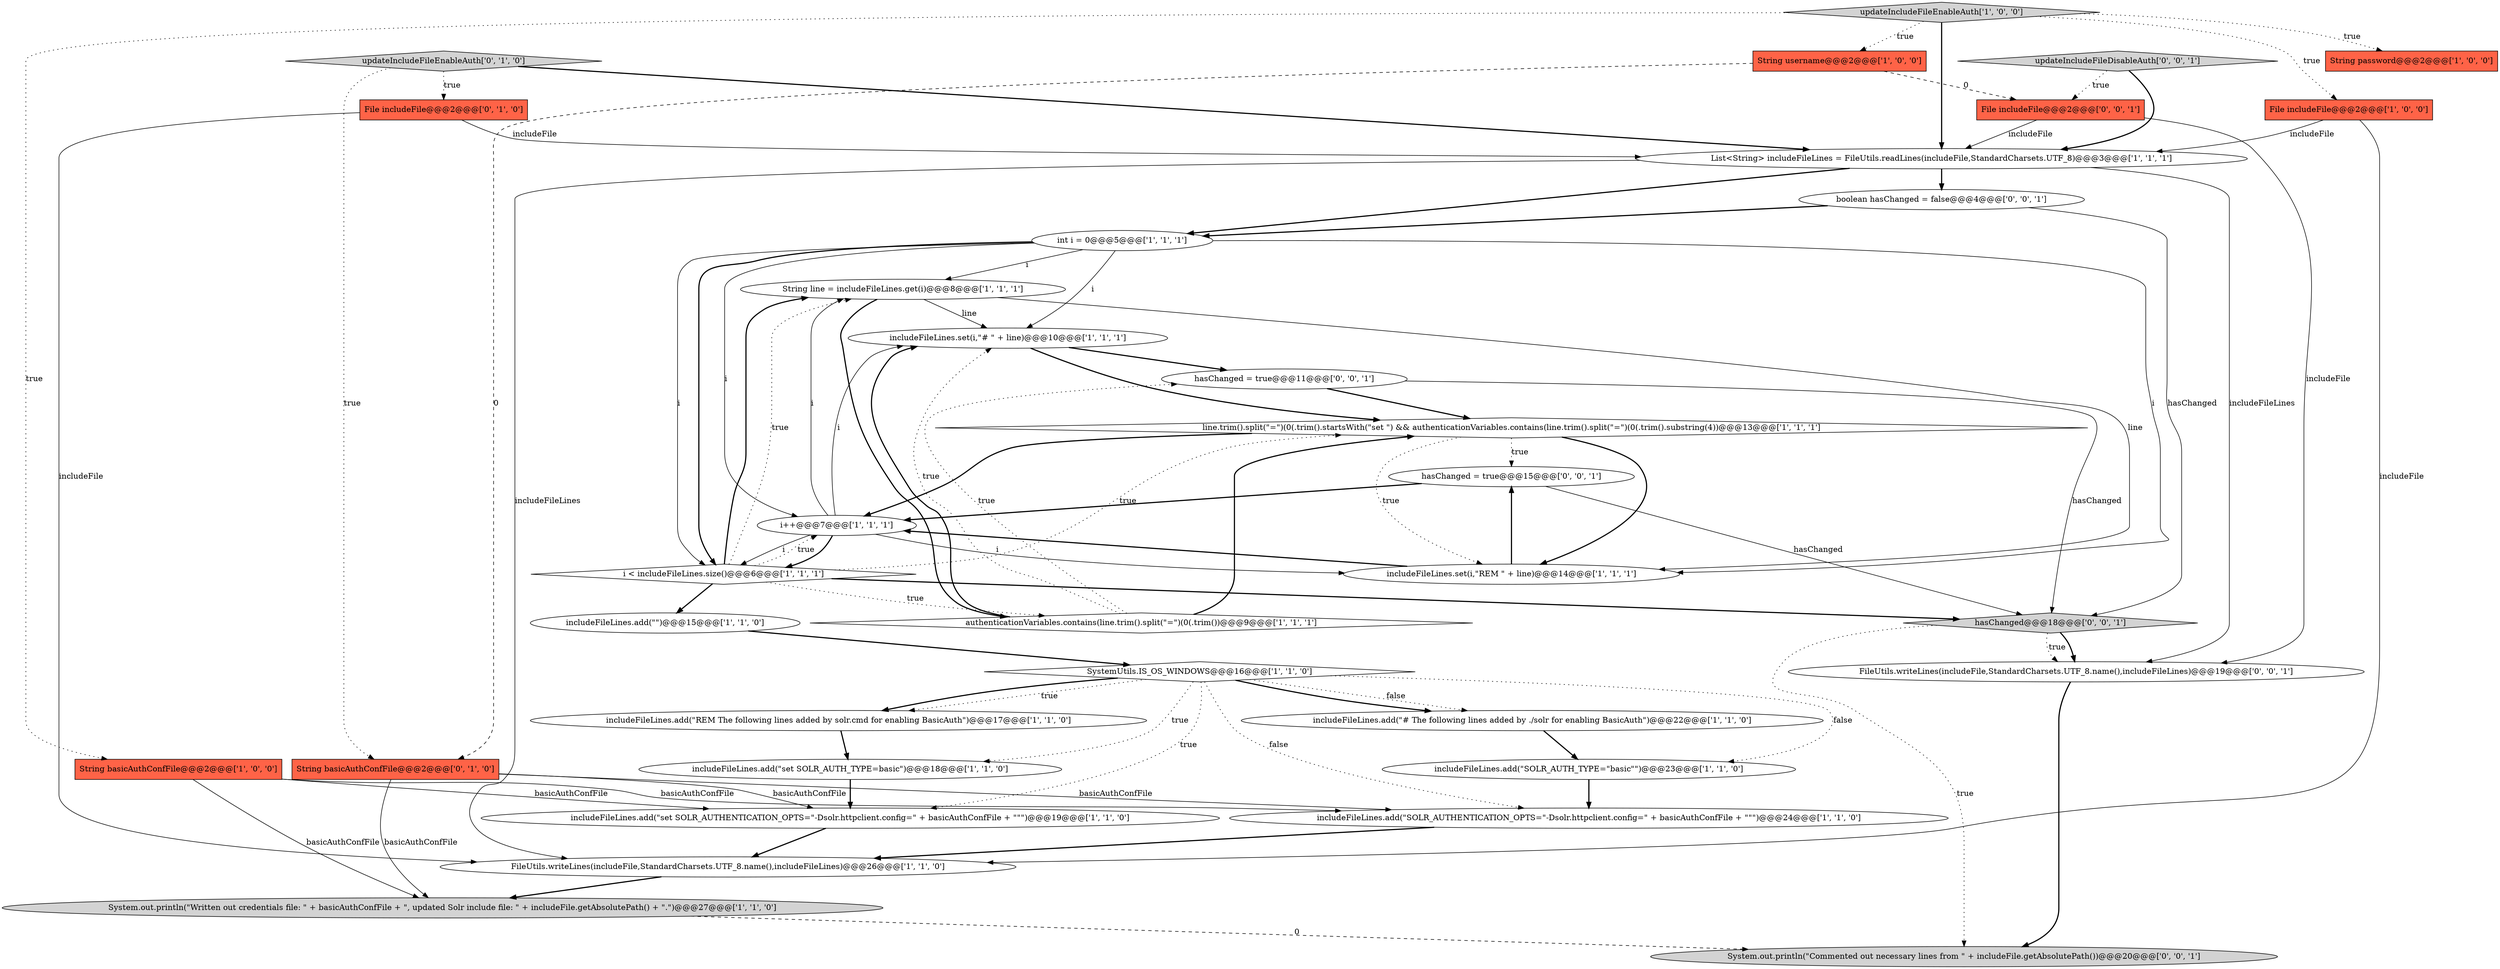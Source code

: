 digraph {
5 [style = filled, label = "includeFileLines.add(\"SOLR_AUTHENTICATION_OPTS=\"-Dsolr.httpclient.config=\" + basicAuthConfFile + \"\"\")@@@24@@@['1', '1', '0']", fillcolor = white, shape = ellipse image = "AAA0AAABBB1BBB"];
24 [style = filled, label = "File includeFile@@@2@@@['0', '1', '0']", fillcolor = tomato, shape = box image = "AAA0AAABBB2BBB"];
21 [style = filled, label = "System.out.println(\"Written out credentials file: \" + basicAuthConfFile + \", updated Solr include file: \" + includeFile.getAbsolutePath() + \".\")@@@27@@@['1', '1', '0']", fillcolor = lightgray, shape = ellipse image = "AAA0AAABBB1BBB"];
25 [style = filled, label = "String basicAuthConfFile@@@2@@@['0', '1', '0']", fillcolor = tomato, shape = box image = "AAA1AAABBB2BBB"];
29 [style = filled, label = "hasChanged = true@@@11@@@['0', '0', '1']", fillcolor = white, shape = ellipse image = "AAA0AAABBB3BBB"];
28 [style = filled, label = "hasChanged = true@@@15@@@['0', '0', '1']", fillcolor = white, shape = ellipse image = "AAA0AAABBB3BBB"];
14 [style = filled, label = "includeFileLines.add(\"set SOLR_AUTHENTICATION_OPTS=\"-Dsolr.httpclient.config=\" + basicAuthConfFile + \"\"\")@@@19@@@['1', '1', '0']", fillcolor = white, shape = ellipse image = "AAA0AAABBB1BBB"];
8 [style = filled, label = "String password@@@2@@@['1', '0', '0']", fillcolor = tomato, shape = box image = "AAA0AAABBB1BBB"];
32 [style = filled, label = "File includeFile@@@2@@@['0', '0', '1']", fillcolor = tomato, shape = box image = "AAA0AAABBB3BBB"];
10 [style = filled, label = "File includeFile@@@2@@@['1', '0', '0']", fillcolor = tomato, shape = box image = "AAA0AAABBB1BBB"];
19 [style = filled, label = "String line = includeFileLines.get(i)@@@8@@@['1', '1', '1']", fillcolor = white, shape = ellipse image = "AAA0AAABBB1BBB"];
16 [style = filled, label = "i < includeFileLines.size()@@@6@@@['1', '1', '1']", fillcolor = white, shape = diamond image = "AAA0AAABBB1BBB"];
7 [style = filled, label = "FileUtils.writeLines(includeFile,StandardCharsets.UTF_8.name(),includeFileLines)@@@26@@@['1', '1', '0']", fillcolor = white, shape = ellipse image = "AAA0AAABBB1BBB"];
30 [style = filled, label = "System.out.println(\"Commented out necessary lines from \" + includeFile.getAbsolutePath())@@@20@@@['0', '0', '1']", fillcolor = lightgray, shape = ellipse image = "AAA0AAABBB3BBB"];
6 [style = filled, label = "String basicAuthConfFile@@@2@@@['1', '0', '0']", fillcolor = tomato, shape = box image = "AAA0AAABBB1BBB"];
27 [style = filled, label = "hasChanged@@@18@@@['0', '0', '1']", fillcolor = lightgray, shape = diamond image = "AAA0AAABBB3BBB"];
12 [style = filled, label = "SystemUtils.IS_OS_WINDOWS@@@16@@@['1', '1', '0']", fillcolor = white, shape = diamond image = "AAA0AAABBB1BBB"];
15 [style = filled, label = "includeFileLines.add(\"\")@@@15@@@['1', '1', '0']", fillcolor = white, shape = ellipse image = "AAA0AAABBB1BBB"];
26 [style = filled, label = "updateIncludeFileEnableAuth['0', '1', '0']", fillcolor = lightgray, shape = diamond image = "AAA0AAABBB2BBB"];
20 [style = filled, label = "String username@@@2@@@['1', '0', '0']", fillcolor = tomato, shape = box image = "AAA1AAABBB1BBB"];
22 [style = filled, label = "includeFileLines.set(i,\"# \" + line)@@@10@@@['1', '1', '1']", fillcolor = white, shape = ellipse image = "AAA0AAABBB1BBB"];
0 [style = filled, label = "includeFileLines.set(i,\"REM \" + line)@@@14@@@['1', '1', '1']", fillcolor = white, shape = ellipse image = "AAA0AAABBB1BBB"];
34 [style = filled, label = "FileUtils.writeLines(includeFile,StandardCharsets.UTF_8.name(),includeFileLines)@@@19@@@['0', '0', '1']", fillcolor = white, shape = ellipse image = "AAA0AAABBB3BBB"];
11 [style = filled, label = "i++@@@7@@@['1', '1', '1']", fillcolor = white, shape = ellipse image = "AAA0AAABBB1BBB"];
23 [style = filled, label = "line.trim().split(\"=\")(0(.trim().startsWith(\"set \") && authenticationVariables.contains(line.trim().split(\"=\")(0(.trim().substring(4))@@@13@@@['1', '1', '1']", fillcolor = white, shape = diamond image = "AAA0AAABBB1BBB"];
9 [style = filled, label = "updateIncludeFileEnableAuth['1', '0', '0']", fillcolor = lightgray, shape = diamond image = "AAA0AAABBB1BBB"];
17 [style = filled, label = "includeFileLines.add(\"SOLR_AUTH_TYPE=\"basic\"\")@@@23@@@['1', '1', '0']", fillcolor = white, shape = ellipse image = "AAA0AAABBB1BBB"];
18 [style = filled, label = "int i = 0@@@5@@@['1', '1', '1']", fillcolor = white, shape = ellipse image = "AAA0AAABBB1BBB"];
33 [style = filled, label = "boolean hasChanged = false@@@4@@@['0', '0', '1']", fillcolor = white, shape = ellipse image = "AAA0AAABBB3BBB"];
2 [style = filled, label = "includeFileLines.add(\"set SOLR_AUTH_TYPE=basic\")@@@18@@@['1', '1', '0']", fillcolor = white, shape = ellipse image = "AAA0AAABBB1BBB"];
31 [style = filled, label = "updateIncludeFileDisableAuth['0', '0', '1']", fillcolor = lightgray, shape = diamond image = "AAA0AAABBB3BBB"];
1 [style = filled, label = "includeFileLines.add(\"REM The following lines added by solr.cmd for enabling BasicAuth\")@@@17@@@['1', '1', '0']", fillcolor = white, shape = ellipse image = "AAA0AAABBB1BBB"];
4 [style = filled, label = "List<String> includeFileLines = FileUtils.readLines(includeFile,StandardCharsets.UTF_8)@@@3@@@['1', '1', '1']", fillcolor = white, shape = ellipse image = "AAA0AAABBB1BBB"];
13 [style = filled, label = "authenticationVariables.contains(line.trim().split(\"=\")(0(.trim())@@@9@@@['1', '1', '1']", fillcolor = white, shape = diamond image = "AAA0AAABBB1BBB"];
3 [style = filled, label = "includeFileLines.add(\"# The following lines added by ./solr for enabling BasicAuth\")@@@22@@@['1', '1', '0']", fillcolor = white, shape = ellipse image = "AAA0AAABBB1BBB"];
16->13 [style = dotted, label="true"];
11->16 [style = solid, label="i"];
14->7 [style = bold, label=""];
21->30 [style = dashed, label="0"];
19->22 [style = solid, label="line"];
33->18 [style = bold, label=""];
20->25 [style = dashed, label="0"];
26->24 [style = dotted, label="true"];
2->14 [style = bold, label=""];
18->22 [style = solid, label="i"];
20->32 [style = dashed, label="0"];
13->22 [style = bold, label=""];
11->0 [style = solid, label="i"];
19->0 [style = solid, label="line"];
11->16 [style = bold, label=""];
17->5 [style = bold, label=""];
12->2 [style = dotted, label="true"];
24->4 [style = solid, label="includeFile"];
11->22 [style = solid, label="i"];
33->27 [style = solid, label="hasChanged"];
31->4 [style = bold, label=""];
4->18 [style = bold, label=""];
29->23 [style = bold, label=""];
4->34 [style = solid, label="includeFileLines"];
16->19 [style = bold, label=""];
12->1 [style = bold, label=""];
26->4 [style = bold, label=""];
28->27 [style = solid, label="hasChanged"];
22->23 [style = bold, label=""];
9->8 [style = dotted, label="true"];
19->13 [style = bold, label=""];
13->22 [style = dotted, label="true"];
13->29 [style = dotted, label="true"];
6->5 [style = solid, label="basicAuthConfFile"];
4->7 [style = solid, label="includeFileLines"];
12->3 [style = dotted, label="false"];
5->7 [style = bold, label=""];
15->12 [style = bold, label=""];
16->11 [style = dotted, label="true"];
9->10 [style = dotted, label="true"];
25->5 [style = solid, label="basicAuthConfFile"];
32->4 [style = solid, label="includeFile"];
16->27 [style = bold, label=""];
18->16 [style = solid, label="i"];
23->28 [style = dotted, label="true"];
10->4 [style = solid, label="includeFile"];
29->27 [style = solid, label="hasChanged"];
22->29 [style = bold, label=""];
0->11 [style = bold, label=""];
24->7 [style = solid, label="includeFile"];
4->33 [style = bold, label=""];
23->0 [style = bold, label=""];
27->34 [style = bold, label=""];
25->14 [style = solid, label="basicAuthConfFile"];
11->19 [style = solid, label="i"];
18->19 [style = solid, label="i"];
9->20 [style = dotted, label="true"];
18->11 [style = solid, label="i"];
25->21 [style = solid, label="basicAuthConfFile"];
3->17 [style = bold, label=""];
1->2 [style = bold, label=""];
12->3 [style = bold, label=""];
23->11 [style = bold, label=""];
23->0 [style = dotted, label="true"];
18->16 [style = bold, label=""];
16->19 [style = dotted, label="true"];
16->15 [style = bold, label=""];
12->17 [style = dotted, label="false"];
27->34 [style = dotted, label="true"];
26->25 [style = dotted, label="true"];
9->4 [style = bold, label=""];
10->7 [style = solid, label="includeFile"];
18->0 [style = solid, label="i"];
28->11 [style = bold, label=""];
12->1 [style = dotted, label="true"];
6->14 [style = solid, label="basicAuthConfFile"];
9->6 [style = dotted, label="true"];
16->23 [style = dotted, label="true"];
34->30 [style = bold, label=""];
12->5 [style = dotted, label="false"];
31->32 [style = dotted, label="true"];
12->14 [style = dotted, label="true"];
27->30 [style = dotted, label="true"];
32->34 [style = solid, label="includeFile"];
13->23 [style = bold, label=""];
7->21 [style = bold, label=""];
6->21 [style = solid, label="basicAuthConfFile"];
0->28 [style = bold, label=""];
}
